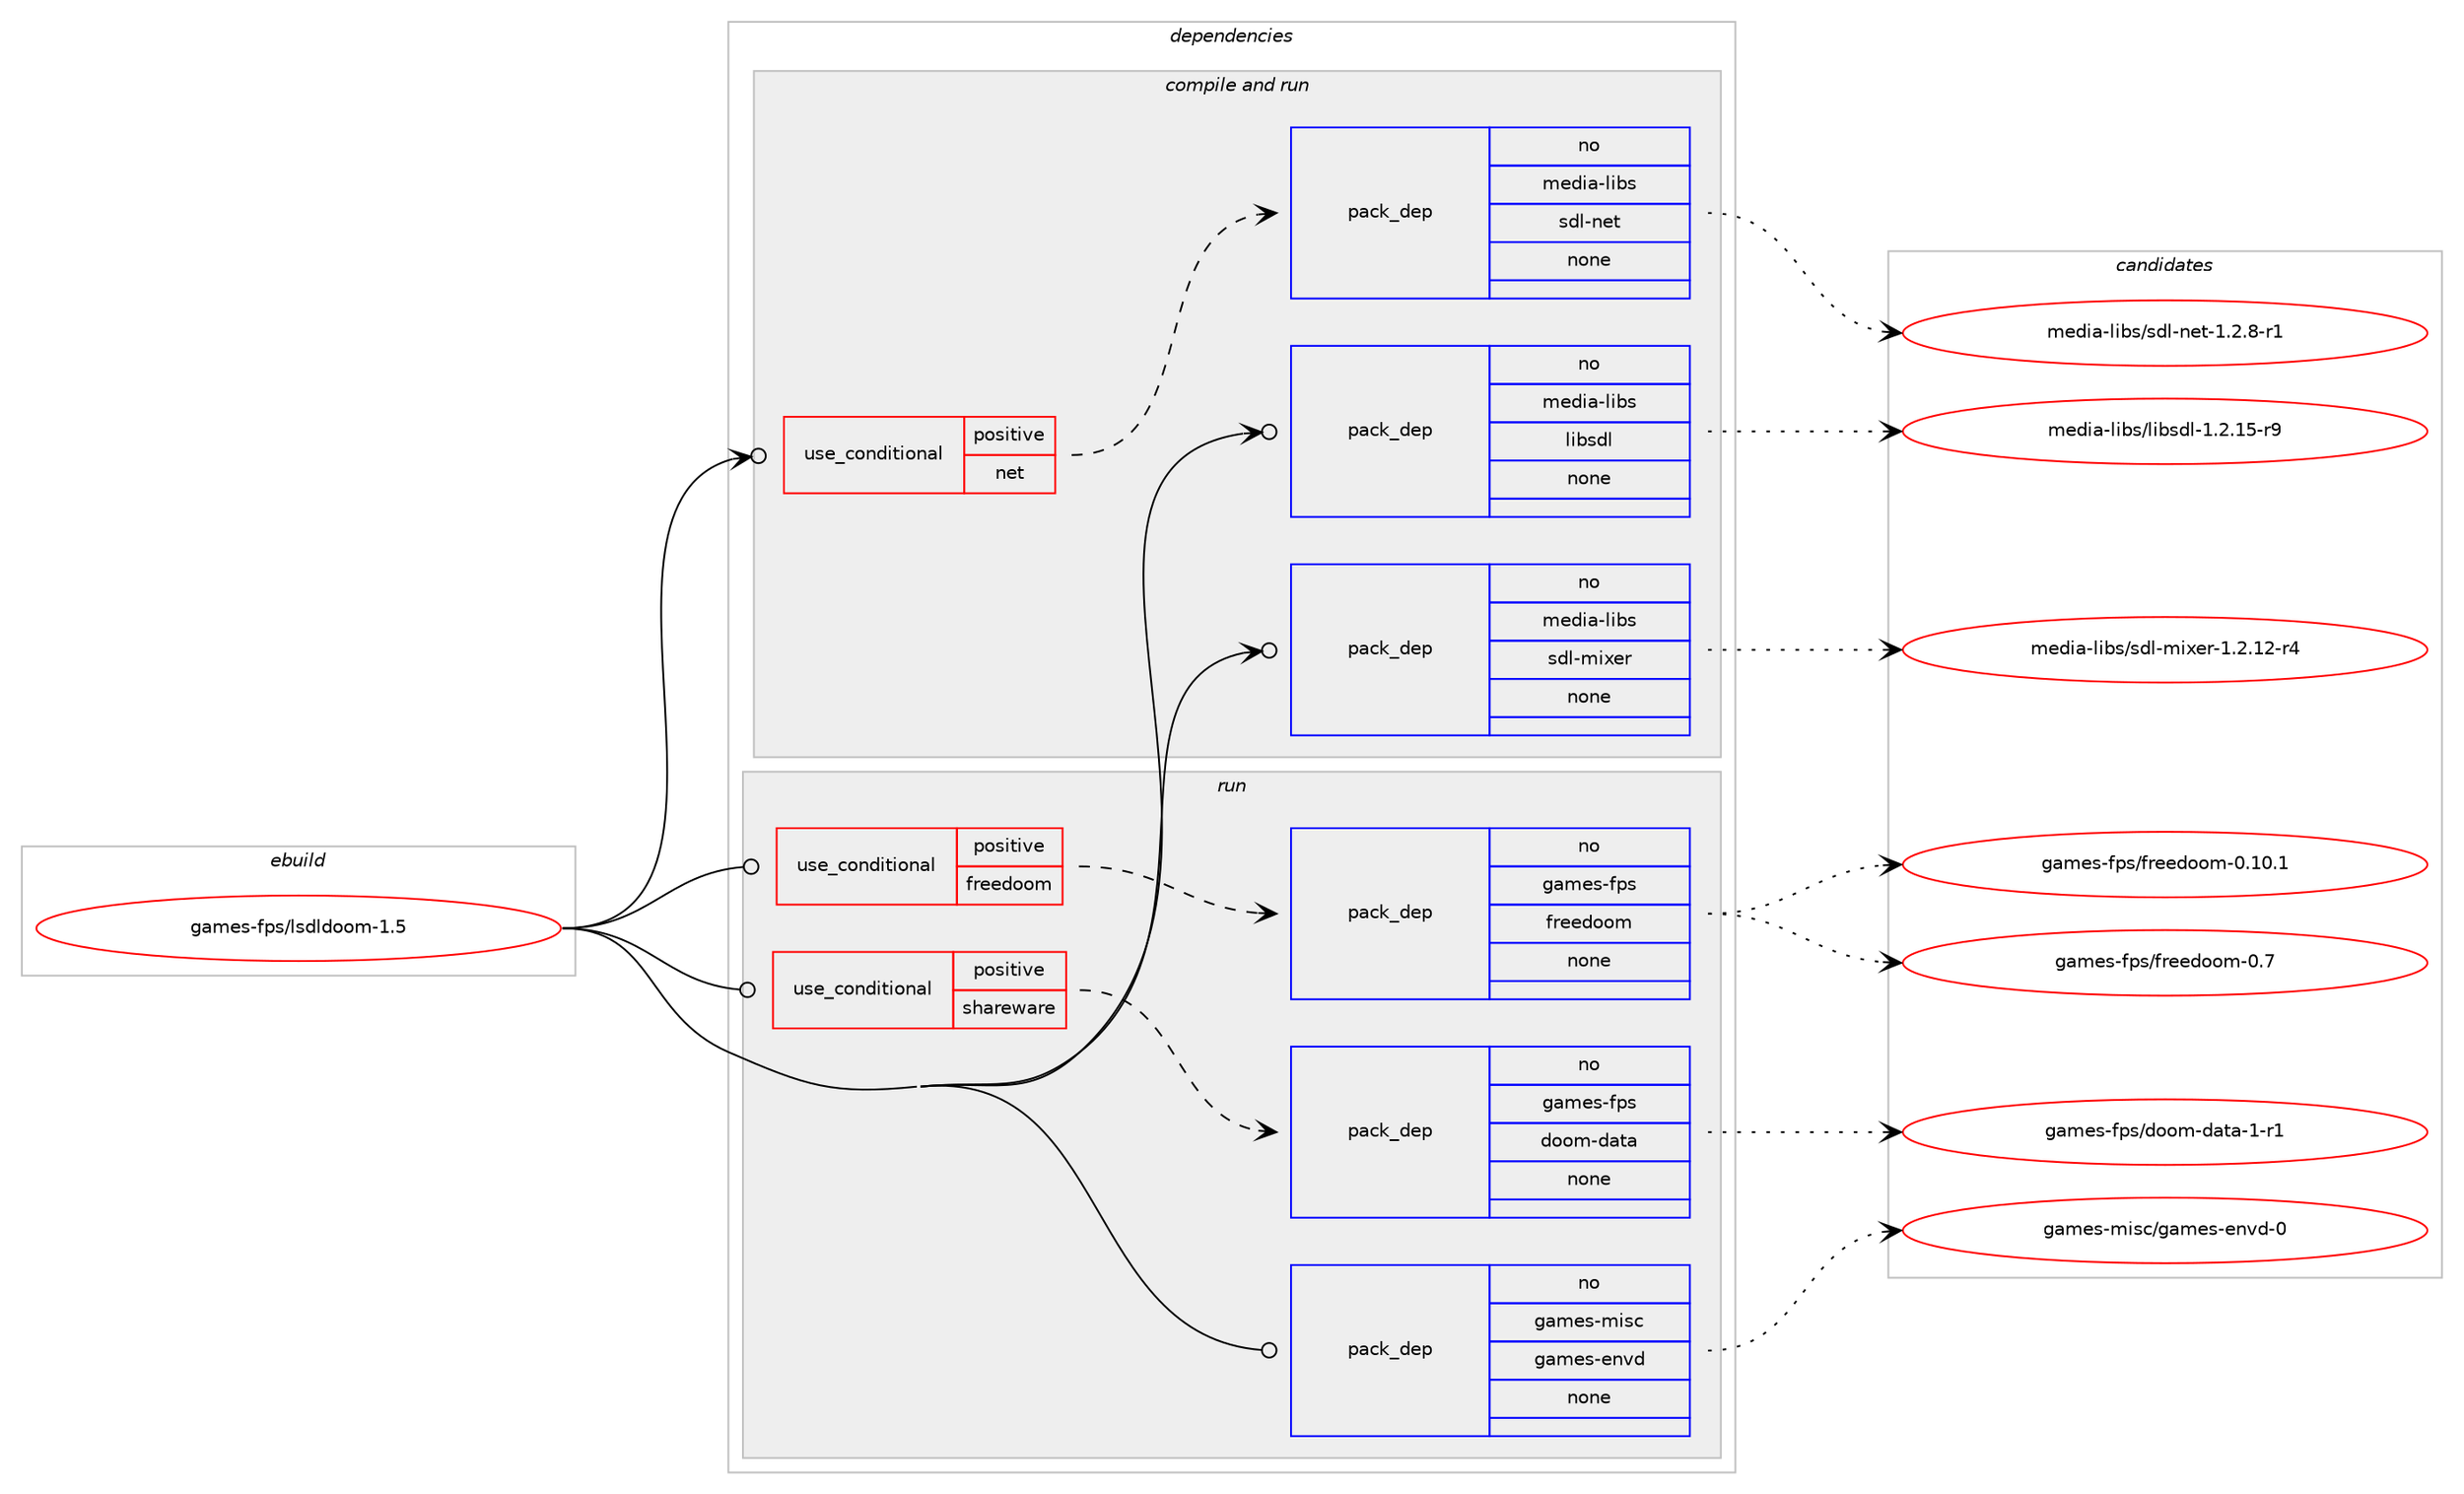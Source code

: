 digraph prolog {

# *************
# Graph options
# *************

newrank=true;
concentrate=true;
compound=true;
graph [rankdir=LR,fontname=Helvetica,fontsize=10,ranksep=1.5];#, ranksep=2.5, nodesep=0.2];
edge  [arrowhead=vee];
node  [fontname=Helvetica,fontsize=10];

# **********
# The ebuild
# **********

subgraph cluster_leftcol {
color=gray;
rank=same;
label=<<i>ebuild</i>>;
id [label="games-fps/lsdldoom-1.5", color=red, width=4, href="../games-fps/lsdldoom-1.5.svg"];
}

# ****************
# The dependencies
# ****************

subgraph cluster_midcol {
color=gray;
label=<<i>dependencies</i>>;
subgraph cluster_compile {
fillcolor="#eeeeee";
style=filled;
label=<<i>compile</i>>;
}
subgraph cluster_compileandrun {
fillcolor="#eeeeee";
style=filled;
label=<<i>compile and run</i>>;
subgraph cond80385 {
dependency298571 [label=<<TABLE BORDER="0" CELLBORDER="1" CELLSPACING="0" CELLPADDING="4"><TR><TD ROWSPAN="3" CELLPADDING="10">use_conditional</TD></TR><TR><TD>positive</TD></TR><TR><TD>net</TD></TR></TABLE>>, shape=none, color=red];
subgraph pack213667 {
dependency298572 [label=<<TABLE BORDER="0" CELLBORDER="1" CELLSPACING="0" CELLPADDING="4" WIDTH="220"><TR><TD ROWSPAN="6" CELLPADDING="30">pack_dep</TD></TR><TR><TD WIDTH="110">no</TD></TR><TR><TD>media-libs</TD></TR><TR><TD>sdl-net</TD></TR><TR><TD>none</TD></TR><TR><TD></TD></TR></TABLE>>, shape=none, color=blue];
}
dependency298571:e -> dependency298572:w [weight=20,style="dashed",arrowhead="vee"];
}
id:e -> dependency298571:w [weight=20,style="solid",arrowhead="odotvee"];
subgraph pack213668 {
dependency298573 [label=<<TABLE BORDER="0" CELLBORDER="1" CELLSPACING="0" CELLPADDING="4" WIDTH="220"><TR><TD ROWSPAN="6" CELLPADDING="30">pack_dep</TD></TR><TR><TD WIDTH="110">no</TD></TR><TR><TD>media-libs</TD></TR><TR><TD>libsdl</TD></TR><TR><TD>none</TD></TR><TR><TD></TD></TR></TABLE>>, shape=none, color=blue];
}
id:e -> dependency298573:w [weight=20,style="solid",arrowhead="odotvee"];
subgraph pack213669 {
dependency298574 [label=<<TABLE BORDER="0" CELLBORDER="1" CELLSPACING="0" CELLPADDING="4" WIDTH="220"><TR><TD ROWSPAN="6" CELLPADDING="30">pack_dep</TD></TR><TR><TD WIDTH="110">no</TD></TR><TR><TD>media-libs</TD></TR><TR><TD>sdl-mixer</TD></TR><TR><TD>none</TD></TR><TR><TD></TD></TR></TABLE>>, shape=none, color=blue];
}
id:e -> dependency298574:w [weight=20,style="solid",arrowhead="odotvee"];
}
subgraph cluster_run {
fillcolor="#eeeeee";
style=filled;
label=<<i>run</i>>;
subgraph cond80386 {
dependency298575 [label=<<TABLE BORDER="0" CELLBORDER="1" CELLSPACING="0" CELLPADDING="4"><TR><TD ROWSPAN="3" CELLPADDING="10">use_conditional</TD></TR><TR><TD>positive</TD></TR><TR><TD>freedoom</TD></TR></TABLE>>, shape=none, color=red];
subgraph pack213670 {
dependency298576 [label=<<TABLE BORDER="0" CELLBORDER="1" CELLSPACING="0" CELLPADDING="4" WIDTH="220"><TR><TD ROWSPAN="6" CELLPADDING="30">pack_dep</TD></TR><TR><TD WIDTH="110">no</TD></TR><TR><TD>games-fps</TD></TR><TR><TD>freedoom</TD></TR><TR><TD>none</TD></TR><TR><TD></TD></TR></TABLE>>, shape=none, color=blue];
}
dependency298575:e -> dependency298576:w [weight=20,style="dashed",arrowhead="vee"];
}
id:e -> dependency298575:w [weight=20,style="solid",arrowhead="odot"];
subgraph cond80387 {
dependency298577 [label=<<TABLE BORDER="0" CELLBORDER="1" CELLSPACING="0" CELLPADDING="4"><TR><TD ROWSPAN="3" CELLPADDING="10">use_conditional</TD></TR><TR><TD>positive</TD></TR><TR><TD>shareware</TD></TR></TABLE>>, shape=none, color=red];
subgraph pack213671 {
dependency298578 [label=<<TABLE BORDER="0" CELLBORDER="1" CELLSPACING="0" CELLPADDING="4" WIDTH="220"><TR><TD ROWSPAN="6" CELLPADDING="30">pack_dep</TD></TR><TR><TD WIDTH="110">no</TD></TR><TR><TD>games-fps</TD></TR><TR><TD>doom-data</TD></TR><TR><TD>none</TD></TR><TR><TD></TD></TR></TABLE>>, shape=none, color=blue];
}
dependency298577:e -> dependency298578:w [weight=20,style="dashed",arrowhead="vee"];
}
id:e -> dependency298577:w [weight=20,style="solid",arrowhead="odot"];
subgraph pack213672 {
dependency298579 [label=<<TABLE BORDER="0" CELLBORDER="1" CELLSPACING="0" CELLPADDING="4" WIDTH="220"><TR><TD ROWSPAN="6" CELLPADDING="30">pack_dep</TD></TR><TR><TD WIDTH="110">no</TD></TR><TR><TD>games-misc</TD></TR><TR><TD>games-envd</TD></TR><TR><TD>none</TD></TR><TR><TD></TD></TR></TABLE>>, shape=none, color=blue];
}
id:e -> dependency298579:w [weight=20,style="solid",arrowhead="odot"];
}
}

# **************
# The candidates
# **************

subgraph cluster_choices {
rank=same;
color=gray;
label=<<i>candidates</i>>;

subgraph choice213667 {
color=black;
nodesep=1;
choice10910110010597451081059811547115100108451101011164549465046564511449 [label="media-libs/sdl-net-1.2.8-r1", color=red, width=4,href="../media-libs/sdl-net-1.2.8-r1.svg"];
dependency298572:e -> choice10910110010597451081059811547115100108451101011164549465046564511449:w [style=dotted,weight="100"];
}
subgraph choice213668 {
color=black;
nodesep=1;
choice1091011001059745108105981154710810598115100108454946504649534511457 [label="media-libs/libsdl-1.2.15-r9", color=red, width=4,href="../media-libs/libsdl-1.2.15-r9.svg"];
dependency298573:e -> choice1091011001059745108105981154710810598115100108454946504649534511457:w [style=dotted,weight="100"];
}
subgraph choice213669 {
color=black;
nodesep=1;
choice1091011001059745108105981154711510010845109105120101114454946504649504511452 [label="media-libs/sdl-mixer-1.2.12-r4", color=red, width=4,href="../media-libs/sdl-mixer-1.2.12-r4.svg"];
dependency298574:e -> choice1091011001059745108105981154711510010845109105120101114454946504649504511452:w [style=dotted,weight="100"];
}
subgraph choice213670 {
color=black;
nodesep=1;
choice10397109101115451021121154710211410110110011111110945484649484649 [label="games-fps/freedoom-0.10.1", color=red, width=4,href="../games-fps/freedoom-0.10.1.svg"];
choice10397109101115451021121154710211410110110011111110945484655 [label="games-fps/freedoom-0.7", color=red, width=4,href="../games-fps/freedoom-0.7.svg"];
dependency298576:e -> choice10397109101115451021121154710211410110110011111110945484649484649:w [style=dotted,weight="100"];
dependency298576:e -> choice10397109101115451021121154710211410110110011111110945484655:w [style=dotted,weight="100"];
}
subgraph choice213671 {
color=black;
nodesep=1;
choice10397109101115451021121154710011111110945100971169745494511449 [label="games-fps/doom-data-1-r1", color=red, width=4,href="../games-fps/doom-data-1-r1.svg"];
dependency298578:e -> choice10397109101115451021121154710011111110945100971169745494511449:w [style=dotted,weight="100"];
}
subgraph choice213672 {
color=black;
nodesep=1;
choice1039710910111545109105115994710397109101115451011101181004548 [label="games-misc/games-envd-0", color=red, width=4,href="../games-misc/games-envd-0.svg"];
dependency298579:e -> choice1039710910111545109105115994710397109101115451011101181004548:w [style=dotted,weight="100"];
}
}

}
